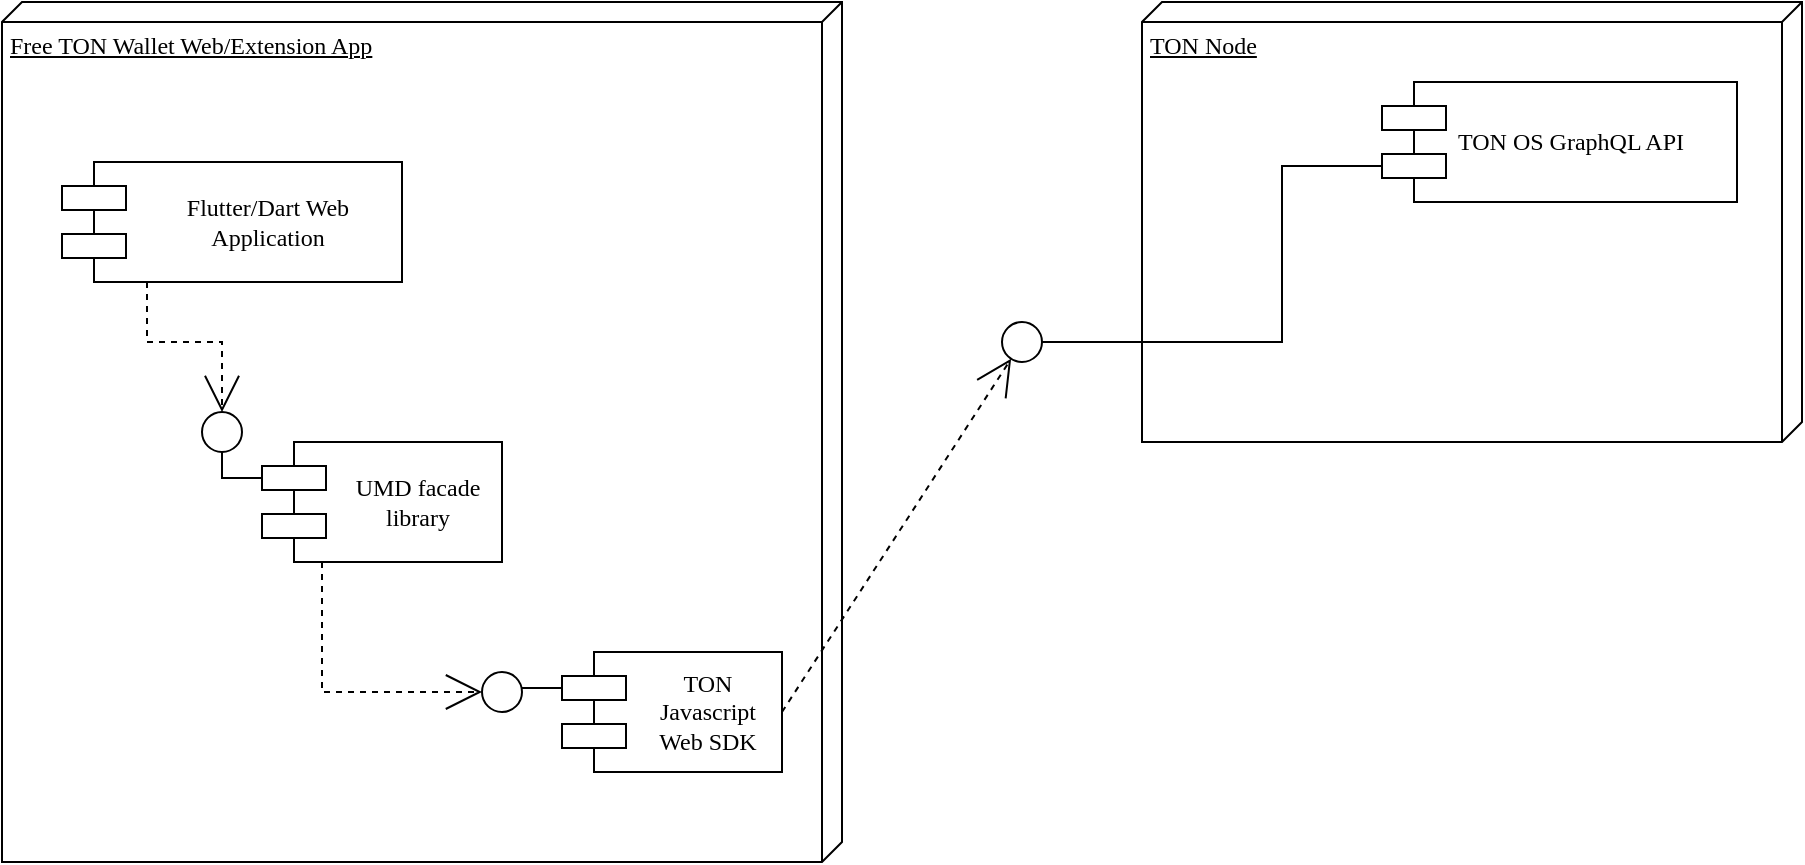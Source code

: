 <mxfile version="14.6.12" type="device"><diagram name="Page-1" id="5f0bae14-7c28-e335-631c-24af17079c00"><mxGraphModel dx="713" dy="397" grid="1" gridSize="10" guides="1" tooltips="1" connect="1" arrows="1" fold="1" page="1" pageScale="1" pageWidth="1100" pageHeight="850" background="#ffffff" math="0" shadow="0"><root><mxCell id="0"/><mxCell id="1" parent="0"/><mxCell id="39150e848f15840c-1" value="Free TON Wallet Web/Extension App" style="verticalAlign=top;align=left;spacingTop=8;spacingLeft=2;spacingRight=12;shape=cube;size=10;direction=south;fontStyle=4;html=1;rounded=0;shadow=0;comic=0;labelBackgroundColor=none;strokeWidth=1;fontFamily=Verdana;fontSize=12" parent="1" vertex="1"><mxGeometry x="120" y="70" width="420" height="430" as="geometry"/></mxCell><mxCell id="39150e848f15840c-2" value="TON Node" style="verticalAlign=top;align=left;spacingTop=8;spacingLeft=2;spacingRight=12;shape=cube;size=10;direction=south;fontStyle=4;html=1;rounded=0;shadow=0;comic=0;labelBackgroundColor=none;strokeWidth=1;fontFamily=Verdana;fontSize=12" parent="1" vertex="1"><mxGeometry x="690" y="70" width="330" height="220" as="geometry"/></mxCell><mxCell id="39150e848f15840c-5" value="UMD facade library" style="shape=component;align=center;spacingLeft=36;rounded=0;shadow=0;comic=0;labelBackgroundColor=none;strokeWidth=1;fontFamily=Verdana;fontSize=12;html=1;whiteSpace=wrap;" parent="1" vertex="1"><mxGeometry x="250" y="290" width="120" height="60" as="geometry"/></mxCell><mxCell id="39150e848f15840c-7" value="TON OS GraphQL API" style="shape=component;align=left;spacingLeft=36;rounded=0;shadow=0;comic=0;labelBackgroundColor=none;strokeWidth=1;fontFamily=Verdana;fontSize=12;html=1;" parent="1" vertex="1"><mxGeometry x="810" y="110" width="177.5" height="60" as="geometry"/></mxCell><mxCell id="39150e848f15840c-9" value="" style="ellipse;whiteSpace=wrap;html=1;rounded=0;shadow=0;comic=0;labelBackgroundColor=none;strokeWidth=1;fontFamily=Verdana;fontSize=12;align=center;" parent="1" vertex="1"><mxGeometry x="620" y="230" width="20" height="20" as="geometry"/></mxCell><mxCell id="39150e848f15840c-10" value="TON Javascript Web SDK" style="shape=component;align=center;spacingLeft=36;rounded=0;shadow=0;comic=0;labelBackgroundColor=none;strokeWidth=1;fontFamily=Verdana;fontSize=12;html=1;horizontal=1;verticalAlign=middle;whiteSpace=wrap;" parent="1" vertex="1"><mxGeometry x="400" y="395" width="110" height="60" as="geometry"/></mxCell><mxCell id="39150e848f15840c-12" style="edgeStyle=none;rounded=0;html=1;dashed=1;labelBackgroundColor=none;startArrow=none;startFill=0;startSize=8;endArrow=open;endFill=0;endSize=16;fontFamily=Verdana;fontSize=12;exitX=1;exitY=0.5;exitDx=0;exitDy=0;" parent="1" source="39150e848f15840c-10" target="39150e848f15840c-9" edge="1"><mxGeometry relative="1" as="geometry"><mxPoint x="539.796" y="410" as="sourcePoint"/></mxGeometry></mxCell><mxCell id="39150e848f15840c-13" style="edgeStyle=elbowEdgeStyle;rounded=0;html=1;labelBackgroundColor=none;startArrow=none;startFill=0;startSize=8;endArrow=none;endFill=0;endSize=16;fontFamily=Verdana;fontSize=12;entryX=0;entryY=0.7;entryDx=0;entryDy=0;" parent="1" source="39150e848f15840c-9" target="39150e848f15840c-7" edge="1"><mxGeometry relative="1" as="geometry"><Array as="points"><mxPoint x="760" y="200"/></Array></mxGeometry></mxCell><mxCell id="39150e848f15840c-15" style="edgeStyle=orthogonalEdgeStyle;rounded=0;html=1;labelBackgroundColor=none;startArrow=none;startFill=0;startSize=8;endArrow=open;endFill=0;endSize=16;fontFamily=Verdana;fontSize=12;dashed=1;entryX=0;entryY=0.5;entryDx=0;entryDy=0;" parent="1" source="39150e848f15840c-5" target="0l0BsnvPbIXLlgWk8C6s-1" edge="1"><mxGeometry relative="1" as="geometry"><Array as="points"><mxPoint x="280" y="415"/></Array></mxGeometry></mxCell><mxCell id="0l0BsnvPbIXLlgWk8C6s-1" value="" style="ellipse;whiteSpace=wrap;html=1;rounded=0;shadow=0;comic=0;labelBackgroundColor=none;strokeWidth=1;fontFamily=Verdana;fontSize=12;align=center;" vertex="1" parent="1"><mxGeometry x="360" y="405" width="20" height="20" as="geometry"/></mxCell><mxCell id="0l0BsnvPbIXLlgWk8C6s-2" style="edgeStyle=elbowEdgeStyle;rounded=0;html=1;labelBackgroundColor=none;startArrow=none;startFill=0;startSize=8;endArrow=none;endFill=0;endSize=16;fontFamily=Verdana;fontSize=12;entryX=0;entryY=0.3;entryDx=0;entryDy=0;" edge="1" parent="1" source="0l0BsnvPbIXLlgWk8C6s-1" target="39150e848f15840c-10"><mxGeometry relative="1" as="geometry"><mxPoint x="240" y="370" as="targetPoint"/><Array as="points"><mxPoint x="370" y="413"/><mxPoint x="260" y="410"/></Array></mxGeometry></mxCell><mxCell id="0l0BsnvPbIXLlgWk8C6s-4" value="" style="ellipse;whiteSpace=wrap;html=1;rounded=0;shadow=0;comic=0;labelBackgroundColor=none;strokeWidth=1;fontFamily=Verdana;fontSize=12;align=center;" vertex="1" parent="1"><mxGeometry x="220" y="275" width="20" height="20" as="geometry"/></mxCell><mxCell id="0l0BsnvPbIXLlgWk8C6s-5" style="edgeStyle=elbowEdgeStyle;rounded=0;html=1;labelBackgroundColor=none;startArrow=none;startFill=0;startSize=8;endArrow=none;endFill=0;endSize=16;fontFamily=Verdana;fontSize=12;entryX=0;entryY=0.3;entryDx=0;entryDy=0;" edge="1" parent="1" source="0l0BsnvPbIXLlgWk8C6s-4" target="39150e848f15840c-5"><mxGeometry relative="1" as="geometry"><mxPoint x="180" y="358" as="targetPoint"/><Array as="points"><mxPoint x="230" y="308"/><mxPoint x="150" y="358"/><mxPoint x="40" y="355"/></Array></mxGeometry></mxCell><mxCell id="0l0BsnvPbIXLlgWk8C6s-6" value="Flutter/Dart Web Application" style="shape=component;align=center;spacingLeft=36;rounded=0;shadow=0;comic=0;labelBackgroundColor=none;strokeWidth=1;fontFamily=Verdana;fontSize=12;html=1;whiteSpace=wrap;" vertex="1" parent="1"><mxGeometry x="150" y="150" width="170" height="60" as="geometry"/></mxCell><mxCell id="0l0BsnvPbIXLlgWk8C6s-7" style="edgeStyle=orthogonalEdgeStyle;rounded=0;html=1;labelBackgroundColor=none;startArrow=none;startFill=0;startSize=8;endArrow=open;endFill=0;endSize=16;fontFamily=Verdana;fontSize=12;dashed=1;entryX=0.5;entryY=0;entryDx=0;entryDy=0;exitX=0.25;exitY=1;exitDx=0;exitDy=0;" edge="1" parent="1" source="0l0BsnvPbIXLlgWk8C6s-6" target="0l0BsnvPbIXLlgWk8C6s-4"><mxGeometry relative="1" as="geometry"><Array as="points"><mxPoint x="193" y="240"/><mxPoint x="230" y="240"/></Array><mxPoint x="290" y="360" as="sourcePoint"/><mxPoint x="370" y="425" as="targetPoint"/></mxGeometry></mxCell></root></mxGraphModel></diagram></mxfile>